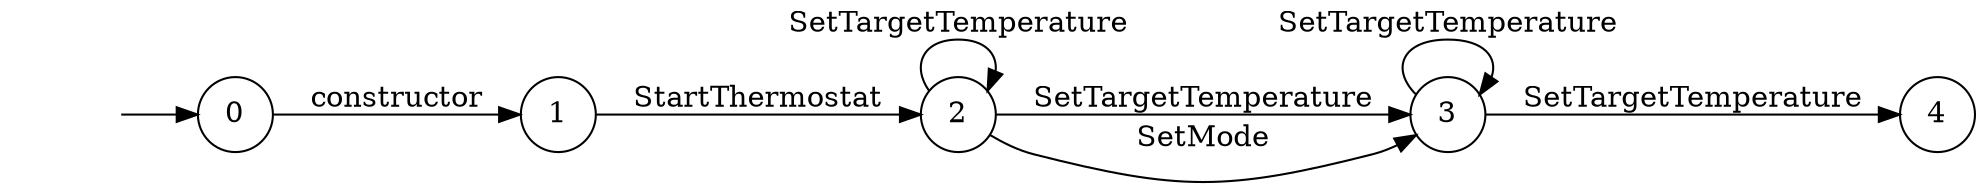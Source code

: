 digraph "Dapp-Automata-data/fuzzer/testnetdata-model-rq1/RoomThermostat/Ktail-1" {
	graph [rankdir=LR]
	"" [label="" shape=plaintext]
	2 [label=2 shape=circle]
	4 [label=4 shape=circle]
	3 [label=3 shape=circle]
	1 [label=1 shape=circle]
	0 [label=0 shape=circle]
	"" -> 0 [label=""]
	0 -> 1 [label=constructor]
	2 -> 2 [label=SetTargetTemperature]
	2 -> 3 [label=SetTargetTemperature]
	2 -> 3 [label=SetMode]
	3 -> 4 [label=SetTargetTemperature]
	3 -> 3 [label=SetTargetTemperature]
	1 -> 2 [label=StartThermostat]
}
